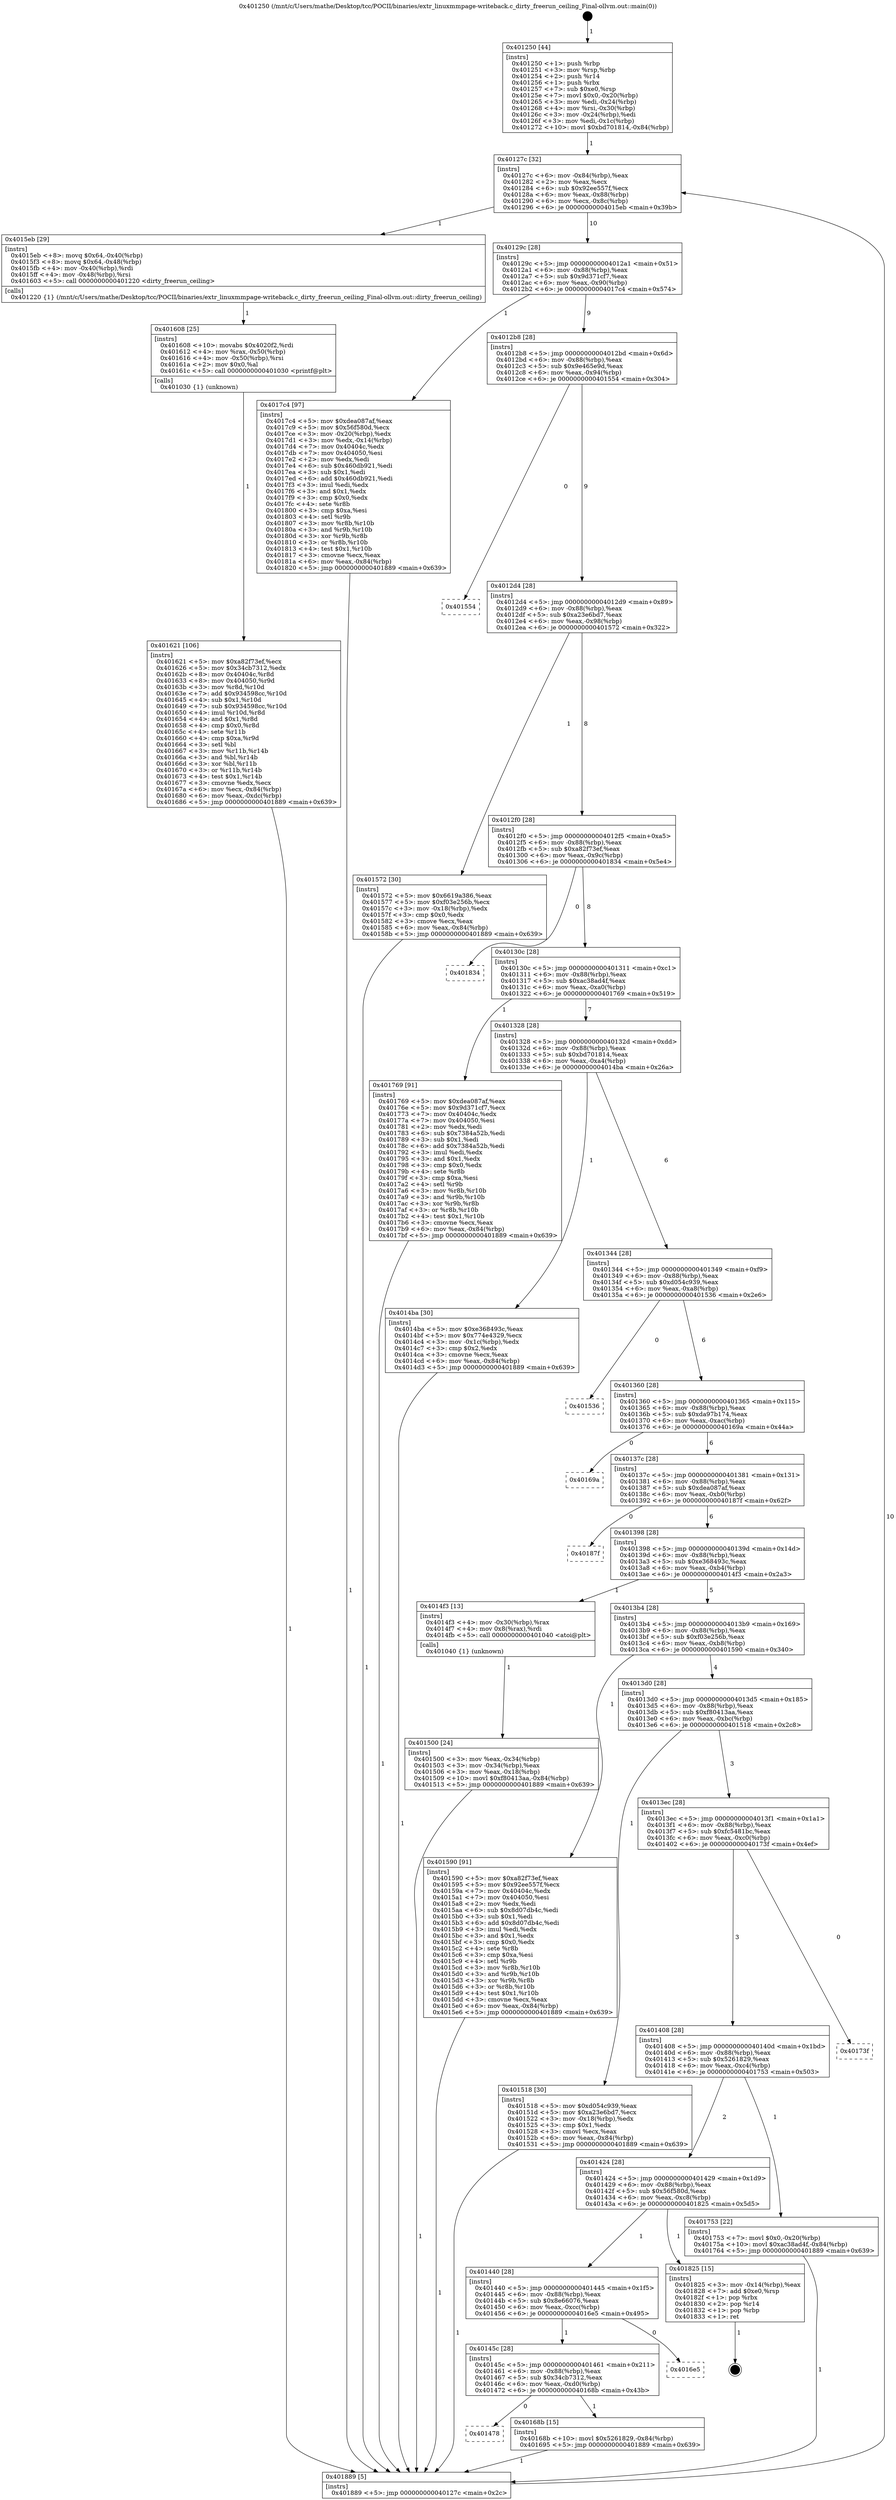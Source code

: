 digraph "0x401250" {
  label = "0x401250 (/mnt/c/Users/mathe/Desktop/tcc/POCII/binaries/extr_linuxmmpage-writeback.c_dirty_freerun_ceiling_Final-ollvm.out::main(0))"
  labelloc = "t"
  node[shape=record]

  Entry [label="",width=0.3,height=0.3,shape=circle,fillcolor=black,style=filled]
  "0x40127c" [label="{
     0x40127c [32]\l
     | [instrs]\l
     &nbsp;&nbsp;0x40127c \<+6\>: mov -0x84(%rbp),%eax\l
     &nbsp;&nbsp;0x401282 \<+2\>: mov %eax,%ecx\l
     &nbsp;&nbsp;0x401284 \<+6\>: sub $0x92ee557f,%ecx\l
     &nbsp;&nbsp;0x40128a \<+6\>: mov %eax,-0x88(%rbp)\l
     &nbsp;&nbsp;0x401290 \<+6\>: mov %ecx,-0x8c(%rbp)\l
     &nbsp;&nbsp;0x401296 \<+6\>: je 00000000004015eb \<main+0x39b\>\l
  }"]
  "0x4015eb" [label="{
     0x4015eb [29]\l
     | [instrs]\l
     &nbsp;&nbsp;0x4015eb \<+8\>: movq $0x64,-0x40(%rbp)\l
     &nbsp;&nbsp;0x4015f3 \<+8\>: movq $0x64,-0x48(%rbp)\l
     &nbsp;&nbsp;0x4015fb \<+4\>: mov -0x40(%rbp),%rdi\l
     &nbsp;&nbsp;0x4015ff \<+4\>: mov -0x48(%rbp),%rsi\l
     &nbsp;&nbsp;0x401603 \<+5\>: call 0000000000401220 \<dirty_freerun_ceiling\>\l
     | [calls]\l
     &nbsp;&nbsp;0x401220 \{1\} (/mnt/c/Users/mathe/Desktop/tcc/POCII/binaries/extr_linuxmmpage-writeback.c_dirty_freerun_ceiling_Final-ollvm.out::dirty_freerun_ceiling)\l
  }"]
  "0x40129c" [label="{
     0x40129c [28]\l
     | [instrs]\l
     &nbsp;&nbsp;0x40129c \<+5\>: jmp 00000000004012a1 \<main+0x51\>\l
     &nbsp;&nbsp;0x4012a1 \<+6\>: mov -0x88(%rbp),%eax\l
     &nbsp;&nbsp;0x4012a7 \<+5\>: sub $0x9d371cf7,%eax\l
     &nbsp;&nbsp;0x4012ac \<+6\>: mov %eax,-0x90(%rbp)\l
     &nbsp;&nbsp;0x4012b2 \<+6\>: je 00000000004017c4 \<main+0x574\>\l
  }"]
  Exit [label="",width=0.3,height=0.3,shape=circle,fillcolor=black,style=filled,peripheries=2]
  "0x4017c4" [label="{
     0x4017c4 [97]\l
     | [instrs]\l
     &nbsp;&nbsp;0x4017c4 \<+5\>: mov $0xdea087af,%eax\l
     &nbsp;&nbsp;0x4017c9 \<+5\>: mov $0x56f580d,%ecx\l
     &nbsp;&nbsp;0x4017ce \<+3\>: mov -0x20(%rbp),%edx\l
     &nbsp;&nbsp;0x4017d1 \<+3\>: mov %edx,-0x14(%rbp)\l
     &nbsp;&nbsp;0x4017d4 \<+7\>: mov 0x40404c,%edx\l
     &nbsp;&nbsp;0x4017db \<+7\>: mov 0x404050,%esi\l
     &nbsp;&nbsp;0x4017e2 \<+2\>: mov %edx,%edi\l
     &nbsp;&nbsp;0x4017e4 \<+6\>: sub $0x460db921,%edi\l
     &nbsp;&nbsp;0x4017ea \<+3\>: sub $0x1,%edi\l
     &nbsp;&nbsp;0x4017ed \<+6\>: add $0x460db921,%edi\l
     &nbsp;&nbsp;0x4017f3 \<+3\>: imul %edi,%edx\l
     &nbsp;&nbsp;0x4017f6 \<+3\>: and $0x1,%edx\l
     &nbsp;&nbsp;0x4017f9 \<+3\>: cmp $0x0,%edx\l
     &nbsp;&nbsp;0x4017fc \<+4\>: sete %r8b\l
     &nbsp;&nbsp;0x401800 \<+3\>: cmp $0xa,%esi\l
     &nbsp;&nbsp;0x401803 \<+4\>: setl %r9b\l
     &nbsp;&nbsp;0x401807 \<+3\>: mov %r8b,%r10b\l
     &nbsp;&nbsp;0x40180a \<+3\>: and %r9b,%r10b\l
     &nbsp;&nbsp;0x40180d \<+3\>: xor %r9b,%r8b\l
     &nbsp;&nbsp;0x401810 \<+3\>: or %r8b,%r10b\l
     &nbsp;&nbsp;0x401813 \<+4\>: test $0x1,%r10b\l
     &nbsp;&nbsp;0x401817 \<+3\>: cmovne %ecx,%eax\l
     &nbsp;&nbsp;0x40181a \<+6\>: mov %eax,-0x84(%rbp)\l
     &nbsp;&nbsp;0x401820 \<+5\>: jmp 0000000000401889 \<main+0x639\>\l
  }"]
  "0x4012b8" [label="{
     0x4012b8 [28]\l
     | [instrs]\l
     &nbsp;&nbsp;0x4012b8 \<+5\>: jmp 00000000004012bd \<main+0x6d\>\l
     &nbsp;&nbsp;0x4012bd \<+6\>: mov -0x88(%rbp),%eax\l
     &nbsp;&nbsp;0x4012c3 \<+5\>: sub $0x9e465e9d,%eax\l
     &nbsp;&nbsp;0x4012c8 \<+6\>: mov %eax,-0x94(%rbp)\l
     &nbsp;&nbsp;0x4012ce \<+6\>: je 0000000000401554 \<main+0x304\>\l
  }"]
  "0x401478" [label="{
     0x401478\l
  }", style=dashed]
  "0x401554" [label="{
     0x401554\l
  }", style=dashed]
  "0x4012d4" [label="{
     0x4012d4 [28]\l
     | [instrs]\l
     &nbsp;&nbsp;0x4012d4 \<+5\>: jmp 00000000004012d9 \<main+0x89\>\l
     &nbsp;&nbsp;0x4012d9 \<+6\>: mov -0x88(%rbp),%eax\l
     &nbsp;&nbsp;0x4012df \<+5\>: sub $0xa23e6bd7,%eax\l
     &nbsp;&nbsp;0x4012e4 \<+6\>: mov %eax,-0x98(%rbp)\l
     &nbsp;&nbsp;0x4012ea \<+6\>: je 0000000000401572 \<main+0x322\>\l
  }"]
  "0x40168b" [label="{
     0x40168b [15]\l
     | [instrs]\l
     &nbsp;&nbsp;0x40168b \<+10\>: movl $0x5261829,-0x84(%rbp)\l
     &nbsp;&nbsp;0x401695 \<+5\>: jmp 0000000000401889 \<main+0x639\>\l
  }"]
  "0x401572" [label="{
     0x401572 [30]\l
     | [instrs]\l
     &nbsp;&nbsp;0x401572 \<+5\>: mov $0x6619a386,%eax\l
     &nbsp;&nbsp;0x401577 \<+5\>: mov $0xf03e256b,%ecx\l
     &nbsp;&nbsp;0x40157c \<+3\>: mov -0x18(%rbp),%edx\l
     &nbsp;&nbsp;0x40157f \<+3\>: cmp $0x0,%edx\l
     &nbsp;&nbsp;0x401582 \<+3\>: cmove %ecx,%eax\l
     &nbsp;&nbsp;0x401585 \<+6\>: mov %eax,-0x84(%rbp)\l
     &nbsp;&nbsp;0x40158b \<+5\>: jmp 0000000000401889 \<main+0x639\>\l
  }"]
  "0x4012f0" [label="{
     0x4012f0 [28]\l
     | [instrs]\l
     &nbsp;&nbsp;0x4012f0 \<+5\>: jmp 00000000004012f5 \<main+0xa5\>\l
     &nbsp;&nbsp;0x4012f5 \<+6\>: mov -0x88(%rbp),%eax\l
     &nbsp;&nbsp;0x4012fb \<+5\>: sub $0xa82f73ef,%eax\l
     &nbsp;&nbsp;0x401300 \<+6\>: mov %eax,-0x9c(%rbp)\l
     &nbsp;&nbsp;0x401306 \<+6\>: je 0000000000401834 \<main+0x5e4\>\l
  }"]
  "0x40145c" [label="{
     0x40145c [28]\l
     | [instrs]\l
     &nbsp;&nbsp;0x40145c \<+5\>: jmp 0000000000401461 \<main+0x211\>\l
     &nbsp;&nbsp;0x401461 \<+6\>: mov -0x88(%rbp),%eax\l
     &nbsp;&nbsp;0x401467 \<+5\>: sub $0x34cb7312,%eax\l
     &nbsp;&nbsp;0x40146c \<+6\>: mov %eax,-0xd0(%rbp)\l
     &nbsp;&nbsp;0x401472 \<+6\>: je 000000000040168b \<main+0x43b\>\l
  }"]
  "0x401834" [label="{
     0x401834\l
  }", style=dashed]
  "0x40130c" [label="{
     0x40130c [28]\l
     | [instrs]\l
     &nbsp;&nbsp;0x40130c \<+5\>: jmp 0000000000401311 \<main+0xc1\>\l
     &nbsp;&nbsp;0x401311 \<+6\>: mov -0x88(%rbp),%eax\l
     &nbsp;&nbsp;0x401317 \<+5\>: sub $0xac38ad4f,%eax\l
     &nbsp;&nbsp;0x40131c \<+6\>: mov %eax,-0xa0(%rbp)\l
     &nbsp;&nbsp;0x401322 \<+6\>: je 0000000000401769 \<main+0x519\>\l
  }"]
  "0x4016e5" [label="{
     0x4016e5\l
  }", style=dashed]
  "0x401769" [label="{
     0x401769 [91]\l
     | [instrs]\l
     &nbsp;&nbsp;0x401769 \<+5\>: mov $0xdea087af,%eax\l
     &nbsp;&nbsp;0x40176e \<+5\>: mov $0x9d371cf7,%ecx\l
     &nbsp;&nbsp;0x401773 \<+7\>: mov 0x40404c,%edx\l
     &nbsp;&nbsp;0x40177a \<+7\>: mov 0x404050,%esi\l
     &nbsp;&nbsp;0x401781 \<+2\>: mov %edx,%edi\l
     &nbsp;&nbsp;0x401783 \<+6\>: sub $0x7384a52b,%edi\l
     &nbsp;&nbsp;0x401789 \<+3\>: sub $0x1,%edi\l
     &nbsp;&nbsp;0x40178c \<+6\>: add $0x7384a52b,%edi\l
     &nbsp;&nbsp;0x401792 \<+3\>: imul %edi,%edx\l
     &nbsp;&nbsp;0x401795 \<+3\>: and $0x1,%edx\l
     &nbsp;&nbsp;0x401798 \<+3\>: cmp $0x0,%edx\l
     &nbsp;&nbsp;0x40179b \<+4\>: sete %r8b\l
     &nbsp;&nbsp;0x40179f \<+3\>: cmp $0xa,%esi\l
     &nbsp;&nbsp;0x4017a2 \<+4\>: setl %r9b\l
     &nbsp;&nbsp;0x4017a6 \<+3\>: mov %r8b,%r10b\l
     &nbsp;&nbsp;0x4017a9 \<+3\>: and %r9b,%r10b\l
     &nbsp;&nbsp;0x4017ac \<+3\>: xor %r9b,%r8b\l
     &nbsp;&nbsp;0x4017af \<+3\>: or %r8b,%r10b\l
     &nbsp;&nbsp;0x4017b2 \<+4\>: test $0x1,%r10b\l
     &nbsp;&nbsp;0x4017b6 \<+3\>: cmovne %ecx,%eax\l
     &nbsp;&nbsp;0x4017b9 \<+6\>: mov %eax,-0x84(%rbp)\l
     &nbsp;&nbsp;0x4017bf \<+5\>: jmp 0000000000401889 \<main+0x639\>\l
  }"]
  "0x401328" [label="{
     0x401328 [28]\l
     | [instrs]\l
     &nbsp;&nbsp;0x401328 \<+5\>: jmp 000000000040132d \<main+0xdd\>\l
     &nbsp;&nbsp;0x40132d \<+6\>: mov -0x88(%rbp),%eax\l
     &nbsp;&nbsp;0x401333 \<+5\>: sub $0xbd701814,%eax\l
     &nbsp;&nbsp;0x401338 \<+6\>: mov %eax,-0xa4(%rbp)\l
     &nbsp;&nbsp;0x40133e \<+6\>: je 00000000004014ba \<main+0x26a\>\l
  }"]
  "0x401440" [label="{
     0x401440 [28]\l
     | [instrs]\l
     &nbsp;&nbsp;0x401440 \<+5\>: jmp 0000000000401445 \<main+0x1f5\>\l
     &nbsp;&nbsp;0x401445 \<+6\>: mov -0x88(%rbp),%eax\l
     &nbsp;&nbsp;0x40144b \<+5\>: sub $0x8e66076,%eax\l
     &nbsp;&nbsp;0x401450 \<+6\>: mov %eax,-0xcc(%rbp)\l
     &nbsp;&nbsp;0x401456 \<+6\>: je 00000000004016e5 \<main+0x495\>\l
  }"]
  "0x4014ba" [label="{
     0x4014ba [30]\l
     | [instrs]\l
     &nbsp;&nbsp;0x4014ba \<+5\>: mov $0xe368493c,%eax\l
     &nbsp;&nbsp;0x4014bf \<+5\>: mov $0x774e4329,%ecx\l
     &nbsp;&nbsp;0x4014c4 \<+3\>: mov -0x1c(%rbp),%edx\l
     &nbsp;&nbsp;0x4014c7 \<+3\>: cmp $0x2,%edx\l
     &nbsp;&nbsp;0x4014ca \<+3\>: cmovne %ecx,%eax\l
     &nbsp;&nbsp;0x4014cd \<+6\>: mov %eax,-0x84(%rbp)\l
     &nbsp;&nbsp;0x4014d3 \<+5\>: jmp 0000000000401889 \<main+0x639\>\l
  }"]
  "0x401344" [label="{
     0x401344 [28]\l
     | [instrs]\l
     &nbsp;&nbsp;0x401344 \<+5\>: jmp 0000000000401349 \<main+0xf9\>\l
     &nbsp;&nbsp;0x401349 \<+6\>: mov -0x88(%rbp),%eax\l
     &nbsp;&nbsp;0x40134f \<+5\>: sub $0xd054c939,%eax\l
     &nbsp;&nbsp;0x401354 \<+6\>: mov %eax,-0xa8(%rbp)\l
     &nbsp;&nbsp;0x40135a \<+6\>: je 0000000000401536 \<main+0x2e6\>\l
  }"]
  "0x401889" [label="{
     0x401889 [5]\l
     | [instrs]\l
     &nbsp;&nbsp;0x401889 \<+5\>: jmp 000000000040127c \<main+0x2c\>\l
  }"]
  "0x401250" [label="{
     0x401250 [44]\l
     | [instrs]\l
     &nbsp;&nbsp;0x401250 \<+1\>: push %rbp\l
     &nbsp;&nbsp;0x401251 \<+3\>: mov %rsp,%rbp\l
     &nbsp;&nbsp;0x401254 \<+2\>: push %r14\l
     &nbsp;&nbsp;0x401256 \<+1\>: push %rbx\l
     &nbsp;&nbsp;0x401257 \<+7\>: sub $0xe0,%rsp\l
     &nbsp;&nbsp;0x40125e \<+7\>: movl $0x0,-0x20(%rbp)\l
     &nbsp;&nbsp;0x401265 \<+3\>: mov %edi,-0x24(%rbp)\l
     &nbsp;&nbsp;0x401268 \<+4\>: mov %rsi,-0x30(%rbp)\l
     &nbsp;&nbsp;0x40126c \<+3\>: mov -0x24(%rbp),%edi\l
     &nbsp;&nbsp;0x40126f \<+3\>: mov %edi,-0x1c(%rbp)\l
     &nbsp;&nbsp;0x401272 \<+10\>: movl $0xbd701814,-0x84(%rbp)\l
  }"]
  "0x401825" [label="{
     0x401825 [15]\l
     | [instrs]\l
     &nbsp;&nbsp;0x401825 \<+3\>: mov -0x14(%rbp),%eax\l
     &nbsp;&nbsp;0x401828 \<+7\>: add $0xe0,%rsp\l
     &nbsp;&nbsp;0x40182f \<+1\>: pop %rbx\l
     &nbsp;&nbsp;0x401830 \<+2\>: pop %r14\l
     &nbsp;&nbsp;0x401832 \<+1\>: pop %rbp\l
     &nbsp;&nbsp;0x401833 \<+1\>: ret\l
  }"]
  "0x401536" [label="{
     0x401536\l
  }", style=dashed]
  "0x401360" [label="{
     0x401360 [28]\l
     | [instrs]\l
     &nbsp;&nbsp;0x401360 \<+5\>: jmp 0000000000401365 \<main+0x115\>\l
     &nbsp;&nbsp;0x401365 \<+6\>: mov -0x88(%rbp),%eax\l
     &nbsp;&nbsp;0x40136b \<+5\>: sub $0xda97b174,%eax\l
     &nbsp;&nbsp;0x401370 \<+6\>: mov %eax,-0xac(%rbp)\l
     &nbsp;&nbsp;0x401376 \<+6\>: je 000000000040169a \<main+0x44a\>\l
  }"]
  "0x401424" [label="{
     0x401424 [28]\l
     | [instrs]\l
     &nbsp;&nbsp;0x401424 \<+5\>: jmp 0000000000401429 \<main+0x1d9\>\l
     &nbsp;&nbsp;0x401429 \<+6\>: mov -0x88(%rbp),%eax\l
     &nbsp;&nbsp;0x40142f \<+5\>: sub $0x56f580d,%eax\l
     &nbsp;&nbsp;0x401434 \<+6\>: mov %eax,-0xc8(%rbp)\l
     &nbsp;&nbsp;0x40143a \<+6\>: je 0000000000401825 \<main+0x5d5\>\l
  }"]
  "0x40169a" [label="{
     0x40169a\l
  }", style=dashed]
  "0x40137c" [label="{
     0x40137c [28]\l
     | [instrs]\l
     &nbsp;&nbsp;0x40137c \<+5\>: jmp 0000000000401381 \<main+0x131\>\l
     &nbsp;&nbsp;0x401381 \<+6\>: mov -0x88(%rbp),%eax\l
     &nbsp;&nbsp;0x401387 \<+5\>: sub $0xdea087af,%eax\l
     &nbsp;&nbsp;0x40138c \<+6\>: mov %eax,-0xb0(%rbp)\l
     &nbsp;&nbsp;0x401392 \<+6\>: je 000000000040187f \<main+0x62f\>\l
  }"]
  "0x401753" [label="{
     0x401753 [22]\l
     | [instrs]\l
     &nbsp;&nbsp;0x401753 \<+7\>: movl $0x0,-0x20(%rbp)\l
     &nbsp;&nbsp;0x40175a \<+10\>: movl $0xac38ad4f,-0x84(%rbp)\l
     &nbsp;&nbsp;0x401764 \<+5\>: jmp 0000000000401889 \<main+0x639\>\l
  }"]
  "0x40187f" [label="{
     0x40187f\l
  }", style=dashed]
  "0x401398" [label="{
     0x401398 [28]\l
     | [instrs]\l
     &nbsp;&nbsp;0x401398 \<+5\>: jmp 000000000040139d \<main+0x14d\>\l
     &nbsp;&nbsp;0x40139d \<+6\>: mov -0x88(%rbp),%eax\l
     &nbsp;&nbsp;0x4013a3 \<+5\>: sub $0xe368493c,%eax\l
     &nbsp;&nbsp;0x4013a8 \<+6\>: mov %eax,-0xb4(%rbp)\l
     &nbsp;&nbsp;0x4013ae \<+6\>: je 00000000004014f3 \<main+0x2a3\>\l
  }"]
  "0x401408" [label="{
     0x401408 [28]\l
     | [instrs]\l
     &nbsp;&nbsp;0x401408 \<+5\>: jmp 000000000040140d \<main+0x1bd\>\l
     &nbsp;&nbsp;0x40140d \<+6\>: mov -0x88(%rbp),%eax\l
     &nbsp;&nbsp;0x401413 \<+5\>: sub $0x5261829,%eax\l
     &nbsp;&nbsp;0x401418 \<+6\>: mov %eax,-0xc4(%rbp)\l
     &nbsp;&nbsp;0x40141e \<+6\>: je 0000000000401753 \<main+0x503\>\l
  }"]
  "0x4014f3" [label="{
     0x4014f3 [13]\l
     | [instrs]\l
     &nbsp;&nbsp;0x4014f3 \<+4\>: mov -0x30(%rbp),%rax\l
     &nbsp;&nbsp;0x4014f7 \<+4\>: mov 0x8(%rax),%rdi\l
     &nbsp;&nbsp;0x4014fb \<+5\>: call 0000000000401040 \<atoi@plt\>\l
     | [calls]\l
     &nbsp;&nbsp;0x401040 \{1\} (unknown)\l
  }"]
  "0x4013b4" [label="{
     0x4013b4 [28]\l
     | [instrs]\l
     &nbsp;&nbsp;0x4013b4 \<+5\>: jmp 00000000004013b9 \<main+0x169\>\l
     &nbsp;&nbsp;0x4013b9 \<+6\>: mov -0x88(%rbp),%eax\l
     &nbsp;&nbsp;0x4013bf \<+5\>: sub $0xf03e256b,%eax\l
     &nbsp;&nbsp;0x4013c4 \<+6\>: mov %eax,-0xb8(%rbp)\l
     &nbsp;&nbsp;0x4013ca \<+6\>: je 0000000000401590 \<main+0x340\>\l
  }"]
  "0x401500" [label="{
     0x401500 [24]\l
     | [instrs]\l
     &nbsp;&nbsp;0x401500 \<+3\>: mov %eax,-0x34(%rbp)\l
     &nbsp;&nbsp;0x401503 \<+3\>: mov -0x34(%rbp),%eax\l
     &nbsp;&nbsp;0x401506 \<+3\>: mov %eax,-0x18(%rbp)\l
     &nbsp;&nbsp;0x401509 \<+10\>: movl $0xf80413aa,-0x84(%rbp)\l
     &nbsp;&nbsp;0x401513 \<+5\>: jmp 0000000000401889 \<main+0x639\>\l
  }"]
  "0x40173f" [label="{
     0x40173f\l
  }", style=dashed]
  "0x401590" [label="{
     0x401590 [91]\l
     | [instrs]\l
     &nbsp;&nbsp;0x401590 \<+5\>: mov $0xa82f73ef,%eax\l
     &nbsp;&nbsp;0x401595 \<+5\>: mov $0x92ee557f,%ecx\l
     &nbsp;&nbsp;0x40159a \<+7\>: mov 0x40404c,%edx\l
     &nbsp;&nbsp;0x4015a1 \<+7\>: mov 0x404050,%esi\l
     &nbsp;&nbsp;0x4015a8 \<+2\>: mov %edx,%edi\l
     &nbsp;&nbsp;0x4015aa \<+6\>: sub $0x8d07db4c,%edi\l
     &nbsp;&nbsp;0x4015b0 \<+3\>: sub $0x1,%edi\l
     &nbsp;&nbsp;0x4015b3 \<+6\>: add $0x8d07db4c,%edi\l
     &nbsp;&nbsp;0x4015b9 \<+3\>: imul %edi,%edx\l
     &nbsp;&nbsp;0x4015bc \<+3\>: and $0x1,%edx\l
     &nbsp;&nbsp;0x4015bf \<+3\>: cmp $0x0,%edx\l
     &nbsp;&nbsp;0x4015c2 \<+4\>: sete %r8b\l
     &nbsp;&nbsp;0x4015c6 \<+3\>: cmp $0xa,%esi\l
     &nbsp;&nbsp;0x4015c9 \<+4\>: setl %r9b\l
     &nbsp;&nbsp;0x4015cd \<+3\>: mov %r8b,%r10b\l
     &nbsp;&nbsp;0x4015d0 \<+3\>: and %r9b,%r10b\l
     &nbsp;&nbsp;0x4015d3 \<+3\>: xor %r9b,%r8b\l
     &nbsp;&nbsp;0x4015d6 \<+3\>: or %r8b,%r10b\l
     &nbsp;&nbsp;0x4015d9 \<+4\>: test $0x1,%r10b\l
     &nbsp;&nbsp;0x4015dd \<+3\>: cmovne %ecx,%eax\l
     &nbsp;&nbsp;0x4015e0 \<+6\>: mov %eax,-0x84(%rbp)\l
     &nbsp;&nbsp;0x4015e6 \<+5\>: jmp 0000000000401889 \<main+0x639\>\l
  }"]
  "0x4013d0" [label="{
     0x4013d0 [28]\l
     | [instrs]\l
     &nbsp;&nbsp;0x4013d0 \<+5\>: jmp 00000000004013d5 \<main+0x185\>\l
     &nbsp;&nbsp;0x4013d5 \<+6\>: mov -0x88(%rbp),%eax\l
     &nbsp;&nbsp;0x4013db \<+5\>: sub $0xf80413aa,%eax\l
     &nbsp;&nbsp;0x4013e0 \<+6\>: mov %eax,-0xbc(%rbp)\l
     &nbsp;&nbsp;0x4013e6 \<+6\>: je 0000000000401518 \<main+0x2c8\>\l
  }"]
  "0x401621" [label="{
     0x401621 [106]\l
     | [instrs]\l
     &nbsp;&nbsp;0x401621 \<+5\>: mov $0xa82f73ef,%ecx\l
     &nbsp;&nbsp;0x401626 \<+5\>: mov $0x34cb7312,%edx\l
     &nbsp;&nbsp;0x40162b \<+8\>: mov 0x40404c,%r8d\l
     &nbsp;&nbsp;0x401633 \<+8\>: mov 0x404050,%r9d\l
     &nbsp;&nbsp;0x40163b \<+3\>: mov %r8d,%r10d\l
     &nbsp;&nbsp;0x40163e \<+7\>: add $0x934598cc,%r10d\l
     &nbsp;&nbsp;0x401645 \<+4\>: sub $0x1,%r10d\l
     &nbsp;&nbsp;0x401649 \<+7\>: sub $0x934598cc,%r10d\l
     &nbsp;&nbsp;0x401650 \<+4\>: imul %r10d,%r8d\l
     &nbsp;&nbsp;0x401654 \<+4\>: and $0x1,%r8d\l
     &nbsp;&nbsp;0x401658 \<+4\>: cmp $0x0,%r8d\l
     &nbsp;&nbsp;0x40165c \<+4\>: sete %r11b\l
     &nbsp;&nbsp;0x401660 \<+4\>: cmp $0xa,%r9d\l
     &nbsp;&nbsp;0x401664 \<+3\>: setl %bl\l
     &nbsp;&nbsp;0x401667 \<+3\>: mov %r11b,%r14b\l
     &nbsp;&nbsp;0x40166a \<+3\>: and %bl,%r14b\l
     &nbsp;&nbsp;0x40166d \<+3\>: xor %bl,%r11b\l
     &nbsp;&nbsp;0x401670 \<+3\>: or %r11b,%r14b\l
     &nbsp;&nbsp;0x401673 \<+4\>: test $0x1,%r14b\l
     &nbsp;&nbsp;0x401677 \<+3\>: cmovne %edx,%ecx\l
     &nbsp;&nbsp;0x40167a \<+6\>: mov %ecx,-0x84(%rbp)\l
     &nbsp;&nbsp;0x401680 \<+6\>: mov %eax,-0xdc(%rbp)\l
     &nbsp;&nbsp;0x401686 \<+5\>: jmp 0000000000401889 \<main+0x639\>\l
  }"]
  "0x401518" [label="{
     0x401518 [30]\l
     | [instrs]\l
     &nbsp;&nbsp;0x401518 \<+5\>: mov $0xd054c939,%eax\l
     &nbsp;&nbsp;0x40151d \<+5\>: mov $0xa23e6bd7,%ecx\l
     &nbsp;&nbsp;0x401522 \<+3\>: mov -0x18(%rbp),%edx\l
     &nbsp;&nbsp;0x401525 \<+3\>: cmp $0x1,%edx\l
     &nbsp;&nbsp;0x401528 \<+3\>: cmovl %ecx,%eax\l
     &nbsp;&nbsp;0x40152b \<+6\>: mov %eax,-0x84(%rbp)\l
     &nbsp;&nbsp;0x401531 \<+5\>: jmp 0000000000401889 \<main+0x639\>\l
  }"]
  "0x4013ec" [label="{
     0x4013ec [28]\l
     | [instrs]\l
     &nbsp;&nbsp;0x4013ec \<+5\>: jmp 00000000004013f1 \<main+0x1a1\>\l
     &nbsp;&nbsp;0x4013f1 \<+6\>: mov -0x88(%rbp),%eax\l
     &nbsp;&nbsp;0x4013f7 \<+5\>: sub $0xfc5481bc,%eax\l
     &nbsp;&nbsp;0x4013fc \<+6\>: mov %eax,-0xc0(%rbp)\l
     &nbsp;&nbsp;0x401402 \<+6\>: je 000000000040173f \<main+0x4ef\>\l
  }"]
  "0x401608" [label="{
     0x401608 [25]\l
     | [instrs]\l
     &nbsp;&nbsp;0x401608 \<+10\>: movabs $0x4020f2,%rdi\l
     &nbsp;&nbsp;0x401612 \<+4\>: mov %rax,-0x50(%rbp)\l
     &nbsp;&nbsp;0x401616 \<+4\>: mov -0x50(%rbp),%rsi\l
     &nbsp;&nbsp;0x40161a \<+2\>: mov $0x0,%al\l
     &nbsp;&nbsp;0x40161c \<+5\>: call 0000000000401030 \<printf@plt\>\l
     | [calls]\l
     &nbsp;&nbsp;0x401030 \{1\} (unknown)\l
  }"]
  Entry -> "0x401250" [label=" 1"]
  "0x40127c" -> "0x4015eb" [label=" 1"]
  "0x40127c" -> "0x40129c" [label=" 10"]
  "0x401825" -> Exit [label=" 1"]
  "0x40129c" -> "0x4017c4" [label=" 1"]
  "0x40129c" -> "0x4012b8" [label=" 9"]
  "0x4017c4" -> "0x401889" [label=" 1"]
  "0x4012b8" -> "0x401554" [label=" 0"]
  "0x4012b8" -> "0x4012d4" [label=" 9"]
  "0x401769" -> "0x401889" [label=" 1"]
  "0x4012d4" -> "0x401572" [label=" 1"]
  "0x4012d4" -> "0x4012f0" [label=" 8"]
  "0x401753" -> "0x401889" [label=" 1"]
  "0x4012f0" -> "0x401834" [label=" 0"]
  "0x4012f0" -> "0x40130c" [label=" 8"]
  "0x40145c" -> "0x401478" [label=" 0"]
  "0x40130c" -> "0x401769" [label=" 1"]
  "0x40130c" -> "0x401328" [label=" 7"]
  "0x40145c" -> "0x40168b" [label=" 1"]
  "0x401328" -> "0x4014ba" [label=" 1"]
  "0x401328" -> "0x401344" [label=" 6"]
  "0x4014ba" -> "0x401889" [label=" 1"]
  "0x401250" -> "0x40127c" [label=" 1"]
  "0x401889" -> "0x40127c" [label=" 10"]
  "0x401440" -> "0x40145c" [label=" 1"]
  "0x401344" -> "0x401536" [label=" 0"]
  "0x401344" -> "0x401360" [label=" 6"]
  "0x401440" -> "0x4016e5" [label=" 0"]
  "0x401360" -> "0x40169a" [label=" 0"]
  "0x401360" -> "0x40137c" [label=" 6"]
  "0x401424" -> "0x401440" [label=" 1"]
  "0x40137c" -> "0x40187f" [label=" 0"]
  "0x40137c" -> "0x401398" [label=" 6"]
  "0x401424" -> "0x401825" [label=" 1"]
  "0x401398" -> "0x4014f3" [label=" 1"]
  "0x401398" -> "0x4013b4" [label=" 5"]
  "0x4014f3" -> "0x401500" [label=" 1"]
  "0x401500" -> "0x401889" [label=" 1"]
  "0x401408" -> "0x401424" [label=" 2"]
  "0x4013b4" -> "0x401590" [label=" 1"]
  "0x4013b4" -> "0x4013d0" [label=" 4"]
  "0x401408" -> "0x401753" [label=" 1"]
  "0x4013d0" -> "0x401518" [label=" 1"]
  "0x4013d0" -> "0x4013ec" [label=" 3"]
  "0x401518" -> "0x401889" [label=" 1"]
  "0x401572" -> "0x401889" [label=" 1"]
  "0x401590" -> "0x401889" [label=" 1"]
  "0x4015eb" -> "0x401608" [label=" 1"]
  "0x401608" -> "0x401621" [label=" 1"]
  "0x401621" -> "0x401889" [label=" 1"]
  "0x40168b" -> "0x401889" [label=" 1"]
  "0x4013ec" -> "0x40173f" [label=" 0"]
  "0x4013ec" -> "0x401408" [label=" 3"]
}
